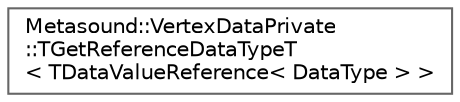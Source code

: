 digraph "Graphical Class Hierarchy"
{
 // INTERACTIVE_SVG=YES
 // LATEX_PDF_SIZE
  bgcolor="transparent";
  edge [fontname=Helvetica,fontsize=10,labelfontname=Helvetica,labelfontsize=10];
  node [fontname=Helvetica,fontsize=10,shape=box,height=0.2,width=0.4];
  rankdir="LR";
  Node0 [id="Node000000",label="Metasound::VertexDataPrivate\l::TGetReferenceDataTypeT\l\< TDataValueReference\< DataType \> \>",height=0.2,width=0.4,color="grey40", fillcolor="white", style="filled",URL="$de/dbb/structMetasound_1_1VertexDataPrivate_1_1TGetReferenceDataTypeT_3_01TDataValueReference_3_01DataType_01_4_01_4.html",tooltip=" "];
}
